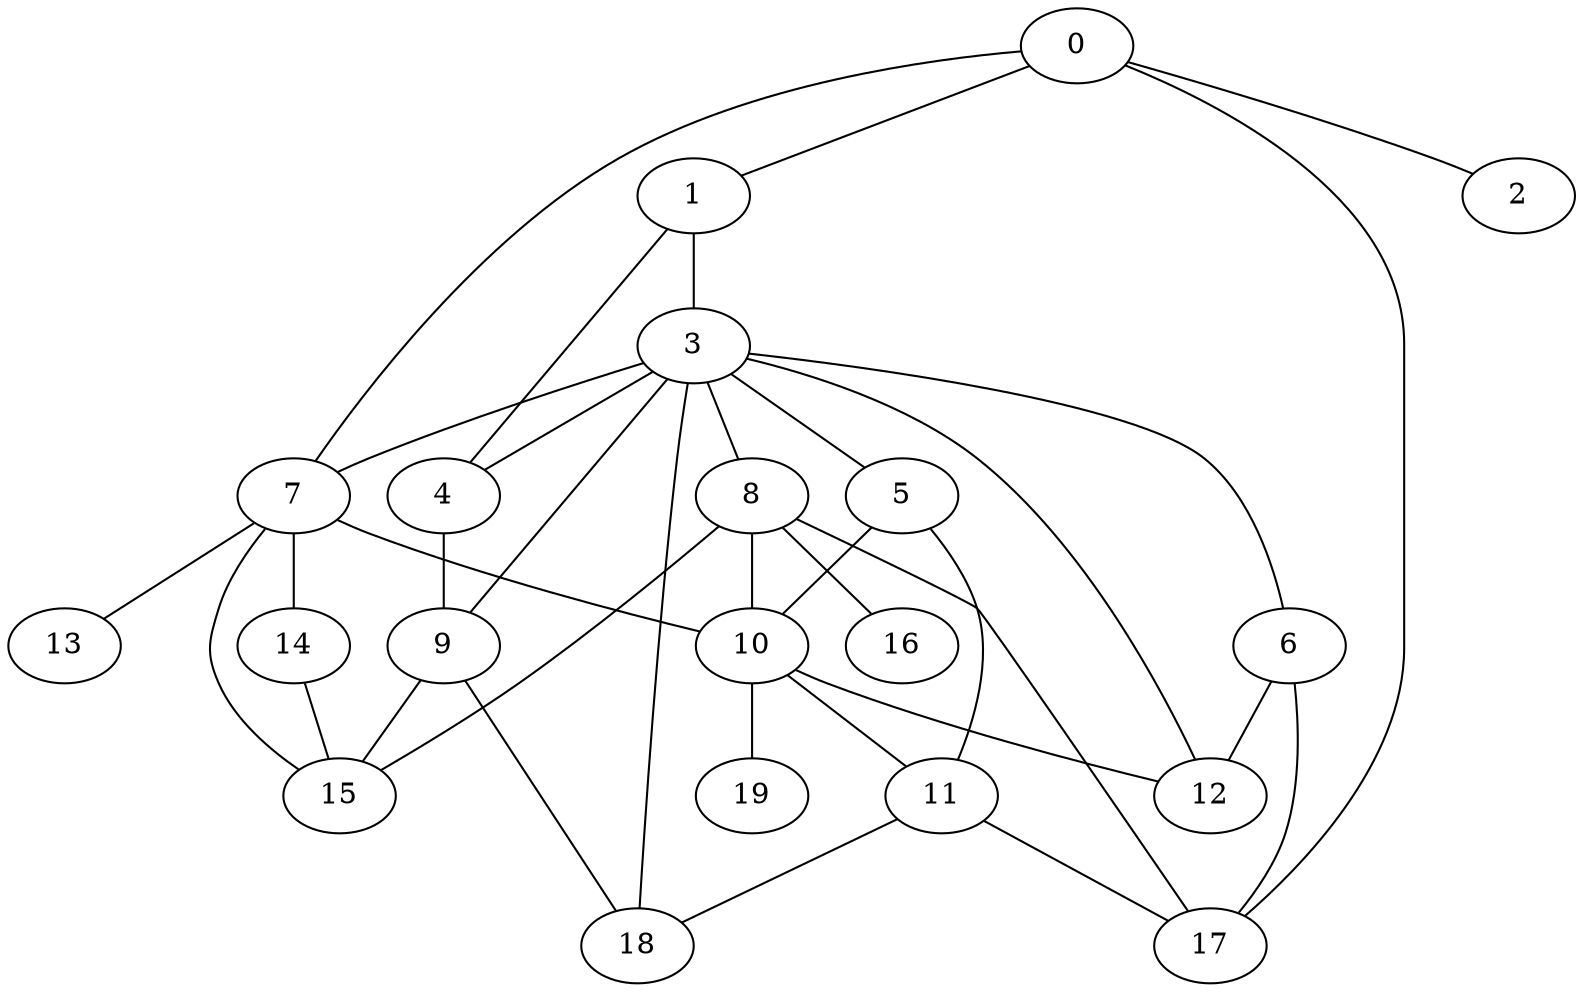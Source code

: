 
graph graphname {
    0 -- 1
0 -- 2
0 -- 7
0 -- 17
1 -- 3
1 -- 4
3 -- 8
3 -- 5
3 -- 6
3 -- 7
3 -- 12
3 -- 18
3 -- 9
3 -- 4
4 -- 9
5 -- 11
5 -- 10
6 -- 12
6 -- 17
7 -- 13
7 -- 14
7 -- 15
7 -- 10
8 -- 16
8 -- 17
8 -- 10
8 -- 15
9 -- 18
9 -- 15
10 -- 19
10 -- 12
10 -- 11
11 -- 17
11 -- 18
14 -- 15

}
